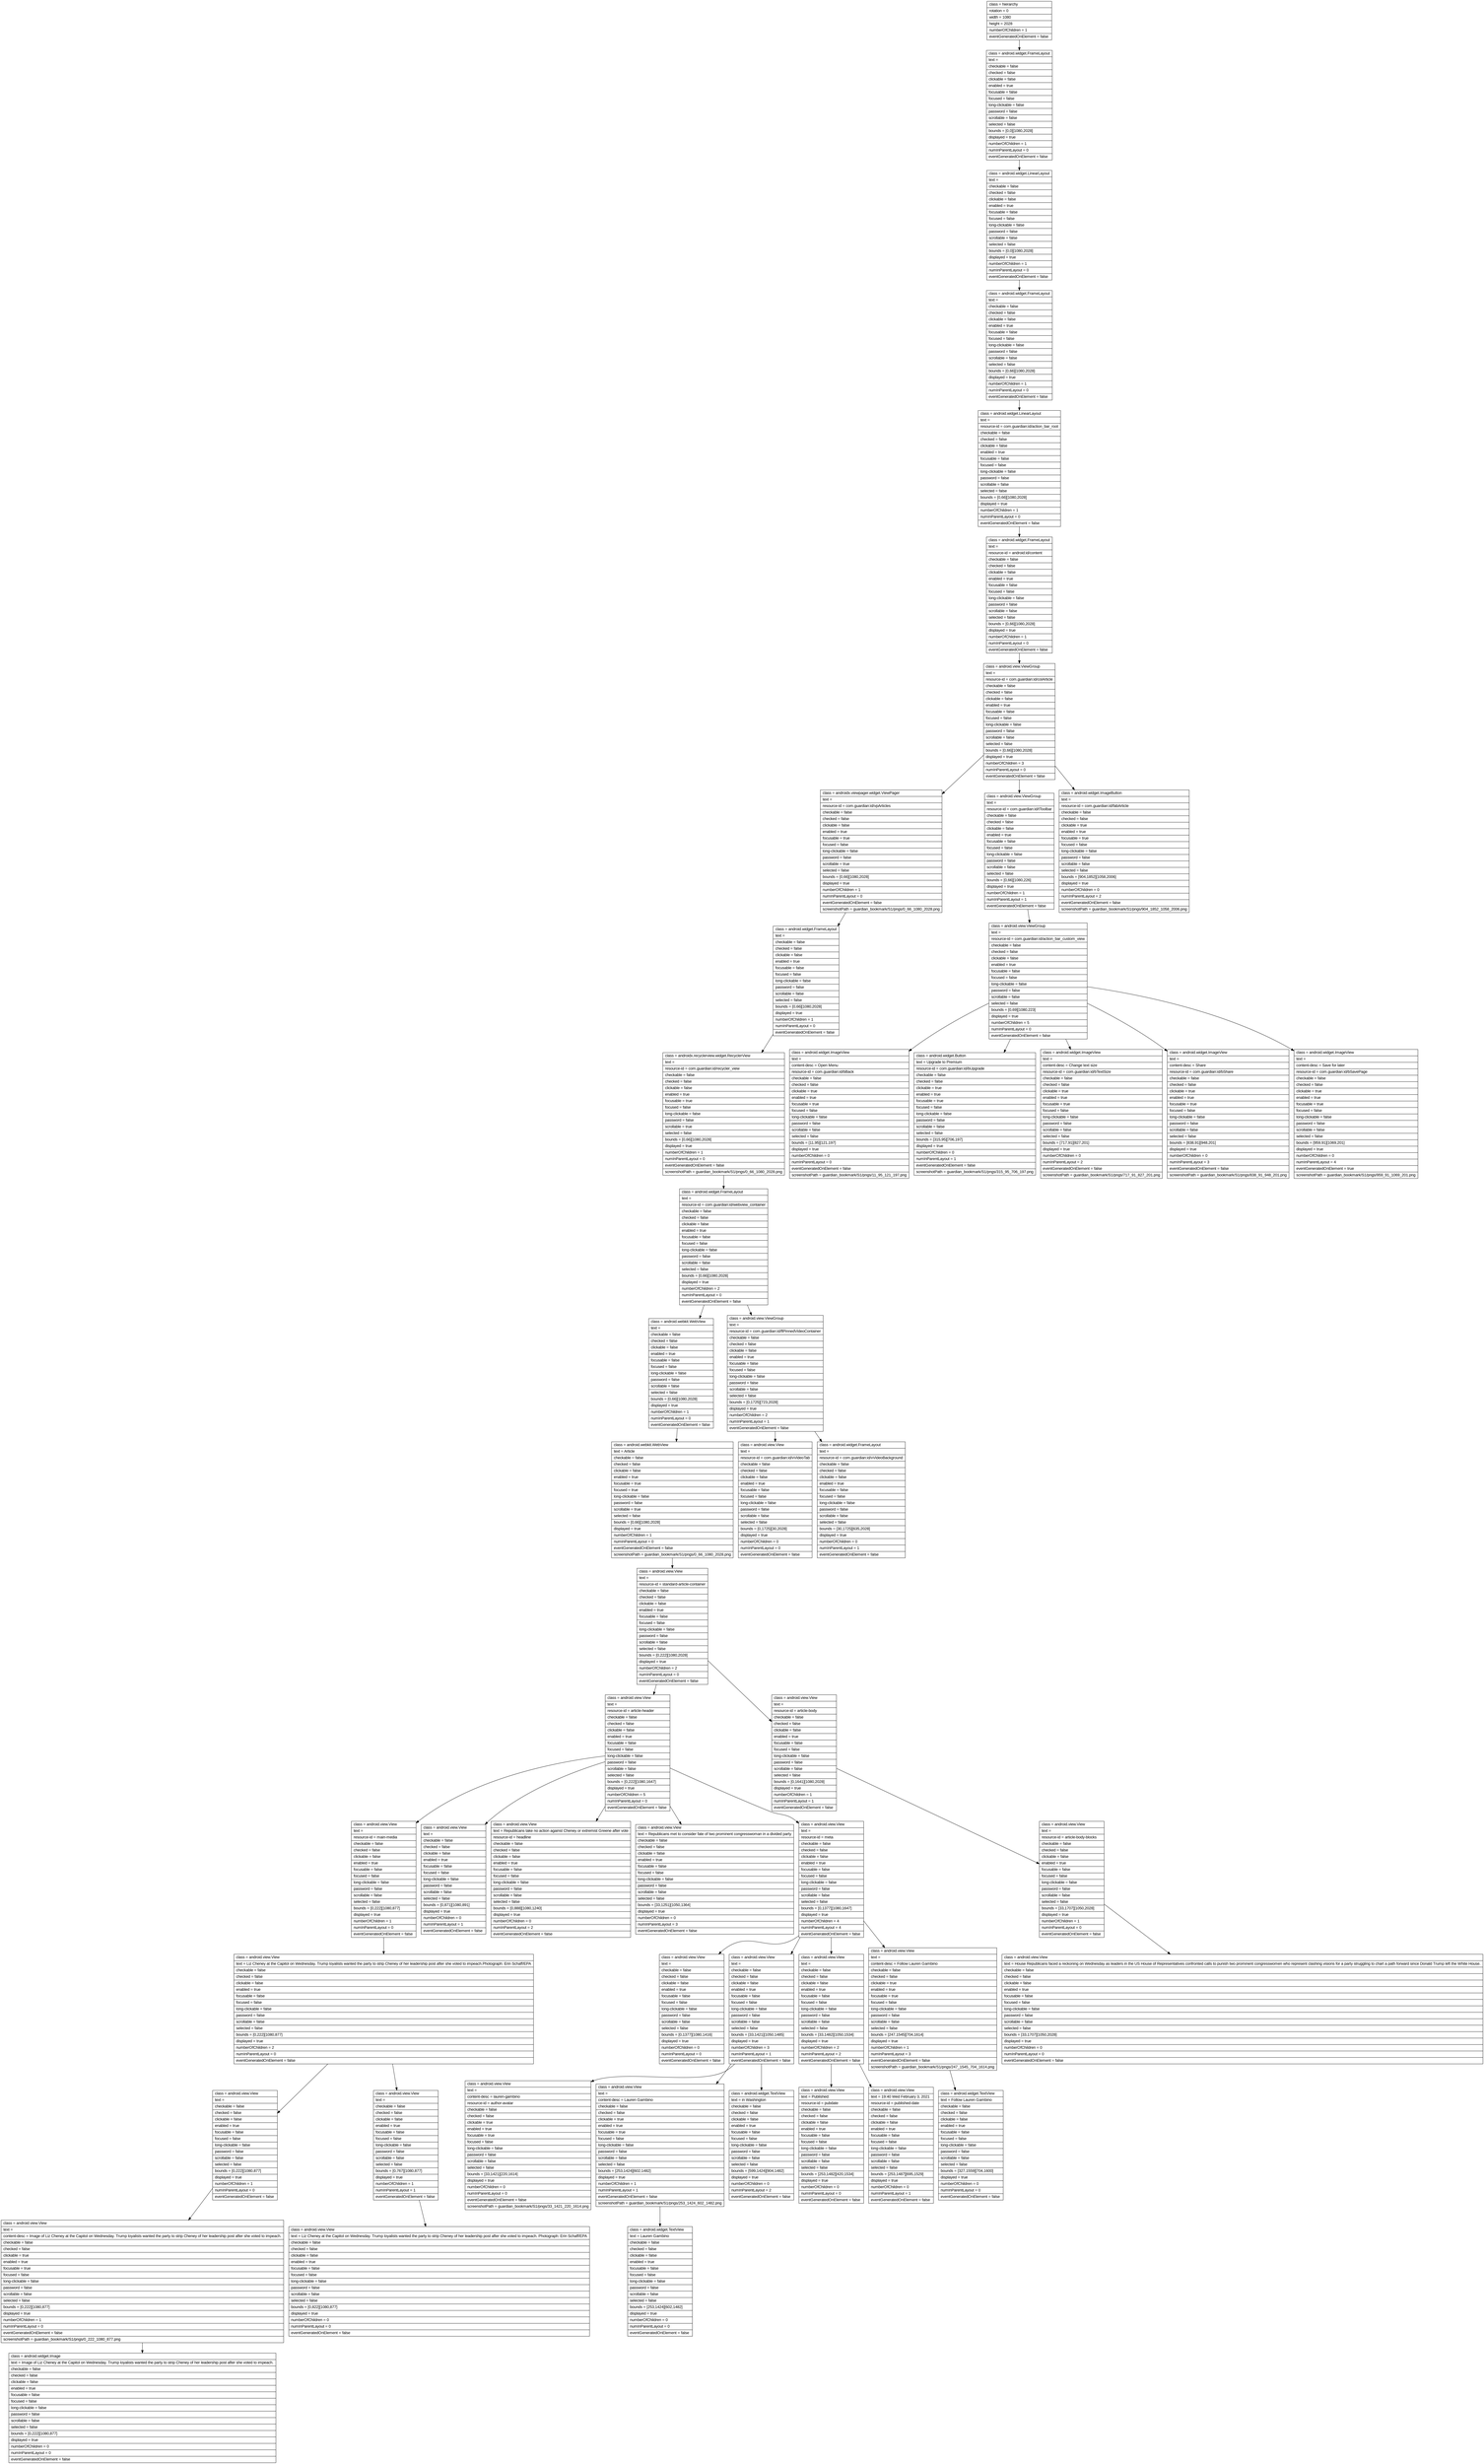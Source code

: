 digraph Layout {

	node [shape=record fontname=Arial];

	0	[label="{class = hierarchy\l|rotation = 0\l|width = 1080\l|height = 2028\l|numberOfChildren = 1\l|eventGeneratedOnElement = false \l}"]
	1	[label="{class = android.widget.FrameLayout\l|text = \l|checkable = false\l|checked = false\l|clickable = false\l|enabled = true\l|focusable = false\l|focused = false\l|long-clickable = false\l|password = false\l|scrollable = false\l|selected = false\l|bounds = [0,0][1080,2028]\l|displayed = true\l|numberOfChildren = 1\l|numInParentLayout = 0\l|eventGeneratedOnElement = false \l}"]
	2	[label="{class = android.widget.LinearLayout\l|text = \l|checkable = false\l|checked = false\l|clickable = false\l|enabled = true\l|focusable = false\l|focused = false\l|long-clickable = false\l|password = false\l|scrollable = false\l|selected = false\l|bounds = [0,0][1080,2028]\l|displayed = true\l|numberOfChildren = 1\l|numInParentLayout = 0\l|eventGeneratedOnElement = false \l}"]
	3	[label="{class = android.widget.FrameLayout\l|text = \l|checkable = false\l|checked = false\l|clickable = false\l|enabled = true\l|focusable = false\l|focused = false\l|long-clickable = false\l|password = false\l|scrollable = false\l|selected = false\l|bounds = [0,66][1080,2028]\l|displayed = true\l|numberOfChildren = 1\l|numInParentLayout = 0\l|eventGeneratedOnElement = false \l}"]
	4	[label="{class = android.widget.LinearLayout\l|text = \l|resource-id = com.guardian:id/action_bar_root\l|checkable = false\l|checked = false\l|clickable = false\l|enabled = true\l|focusable = false\l|focused = false\l|long-clickable = false\l|password = false\l|scrollable = false\l|selected = false\l|bounds = [0,66][1080,2028]\l|displayed = true\l|numberOfChildren = 1\l|numInParentLayout = 0\l|eventGeneratedOnElement = false \l}"]
	5	[label="{class = android.widget.FrameLayout\l|text = \l|resource-id = android:id/content\l|checkable = false\l|checked = false\l|clickable = false\l|enabled = true\l|focusable = false\l|focused = false\l|long-clickable = false\l|password = false\l|scrollable = false\l|selected = false\l|bounds = [0,66][1080,2028]\l|displayed = true\l|numberOfChildren = 1\l|numInParentLayout = 0\l|eventGeneratedOnElement = false \l}"]
	6	[label="{class = android.view.ViewGroup\l|text = \l|resource-id = com.guardian:id/colArticle\l|checkable = false\l|checked = false\l|clickable = false\l|enabled = true\l|focusable = false\l|focused = false\l|long-clickable = false\l|password = false\l|scrollable = false\l|selected = false\l|bounds = [0,66][1080,2028]\l|displayed = true\l|numberOfChildren = 3\l|numInParentLayout = 0\l|eventGeneratedOnElement = false \l}"]
	7	[label="{class = androidx.viewpager.widget.ViewPager\l|text = \l|resource-id = com.guardian:id/vpArticles\l|checkable = false\l|checked = false\l|clickable = false\l|enabled = true\l|focusable = true\l|focused = false\l|long-clickable = false\l|password = false\l|scrollable = true\l|selected = false\l|bounds = [0,66][1080,2028]\l|displayed = true\l|numberOfChildren = 1\l|numInParentLayout = 0\l|eventGeneratedOnElement = false \l|screenshotPath = guardian_bookmark/S1/pngs/0_66_1080_2028.png\l}"]
	8	[label="{class = android.view.ViewGroup\l|text = \l|resource-id = com.guardian:id/tToolbar\l|checkable = false\l|checked = false\l|clickable = false\l|enabled = true\l|focusable = false\l|focused = false\l|long-clickable = false\l|password = false\l|scrollable = false\l|selected = false\l|bounds = [0,66][1080,226]\l|displayed = true\l|numberOfChildren = 1\l|numInParentLayout = 1\l|eventGeneratedOnElement = false \l}"]
	9	[label="{class = android.widget.ImageButton\l|text = \l|resource-id = com.guardian:id/fabArticle\l|checkable = false\l|checked = false\l|clickable = true\l|enabled = true\l|focusable = true\l|focused = false\l|long-clickable = false\l|password = false\l|scrollable = false\l|selected = false\l|bounds = [904,1852][1058,2006]\l|displayed = true\l|numberOfChildren = 0\l|numInParentLayout = 2\l|eventGeneratedOnElement = false \l|screenshotPath = guardian_bookmark/S1/pngs/904_1852_1058_2006.png\l}"]
	10	[label="{class = android.widget.FrameLayout\l|text = \l|checkable = false\l|checked = false\l|clickable = false\l|enabled = true\l|focusable = false\l|focused = false\l|long-clickable = false\l|password = false\l|scrollable = false\l|selected = false\l|bounds = [0,66][1080,2028]\l|displayed = true\l|numberOfChildren = 1\l|numInParentLayout = 0\l|eventGeneratedOnElement = false \l}"]
	11	[label="{class = android.view.ViewGroup\l|text = \l|resource-id = com.guardian:id/action_bar_custom_view\l|checkable = false\l|checked = false\l|clickable = false\l|enabled = true\l|focusable = false\l|focused = false\l|long-clickable = false\l|password = false\l|scrollable = false\l|selected = false\l|bounds = [0,69][1080,223]\l|displayed = true\l|numberOfChildren = 5\l|numInParentLayout = 0\l|eventGeneratedOnElement = false \l}"]
	12	[label="{class = androidx.recyclerview.widget.RecyclerView\l|text = \l|resource-id = com.guardian:id/recycler_view\l|checkable = false\l|checked = false\l|clickable = false\l|enabled = true\l|focusable = true\l|focused = false\l|long-clickable = false\l|password = false\l|scrollable = true\l|selected = false\l|bounds = [0,66][1080,2028]\l|displayed = true\l|numberOfChildren = 1\l|numInParentLayout = 0\l|eventGeneratedOnElement = false \l|screenshotPath = guardian_bookmark/S1/pngs/0_66_1080_2028.png\l}"]
	13	[label="{class = android.widget.ImageView\l|text = \l|content-desc = Open Menu\l|resource-id = com.guardian:id/bBack\l|checkable = false\l|checked = false\l|clickable = true\l|enabled = true\l|focusable = true\l|focused = false\l|long-clickable = false\l|password = false\l|scrollable = false\l|selected = false\l|bounds = [11,95][121,197]\l|displayed = true\l|numberOfChildren = 0\l|numInParentLayout = 0\l|eventGeneratedOnElement = false \l|screenshotPath = guardian_bookmark/S1/pngs/11_95_121_197.png\l}"]
	14	[label="{class = android.widget.Button\l|text = Upgrade to Premium\l|resource-id = com.guardian:id/bUpgrade\l|checkable = false\l|checked = false\l|clickable = true\l|enabled = true\l|focusable = true\l|focused = false\l|long-clickable = false\l|password = false\l|scrollable = false\l|selected = false\l|bounds = [315,95][706,197]\l|displayed = true\l|numberOfChildren = 0\l|numInParentLayout = 1\l|eventGeneratedOnElement = false \l|screenshotPath = guardian_bookmark/S1/pngs/315_95_706_197.png\l}"]
	15	[label="{class = android.widget.ImageView\l|text = \l|content-desc = Change text size\l|resource-id = com.guardian:id/bTextSize\l|checkable = false\l|checked = false\l|clickable = true\l|enabled = true\l|focusable = true\l|focused = false\l|long-clickable = false\l|password = false\l|scrollable = false\l|selected = false\l|bounds = [717,91][827,201]\l|displayed = true\l|numberOfChildren = 0\l|numInParentLayout = 2\l|eventGeneratedOnElement = false \l|screenshotPath = guardian_bookmark/S1/pngs/717_91_827_201.png\l}"]
	16	[label="{class = android.widget.ImageView\l|text = \l|content-desc = Share\l|resource-id = com.guardian:id/bShare\l|checkable = false\l|checked = false\l|clickable = true\l|enabled = true\l|focusable = true\l|focused = false\l|long-clickable = false\l|password = false\l|scrollable = false\l|selected = false\l|bounds = [838,91][948,201]\l|displayed = true\l|numberOfChildren = 0\l|numInParentLayout = 3\l|eventGeneratedOnElement = false \l|screenshotPath = guardian_bookmark/S1/pngs/838_91_948_201.png\l}"]
	17	[label="{class = android.widget.ImageView\l|text = \l|content-desc = Save for later\l|resource-id = com.guardian:id/bSavePage\l|checkable = false\l|checked = false\l|clickable = true\l|enabled = true\l|focusable = true\l|focused = false\l|long-clickable = false\l|password = false\l|scrollable = false\l|selected = false\l|bounds = [959,91][1069,201]\l|displayed = true\l|numberOfChildren = 0\l|numInParentLayout = 4\l|eventGeneratedOnElement = true \l|screenshotPath = guardian_bookmark/S1/pngs/959_91_1069_201.png\l}"]
	18	[label="{class = android.widget.FrameLayout\l|text = \l|resource-id = com.guardian:id/webview_container\l|checkable = false\l|checked = false\l|clickable = false\l|enabled = true\l|focusable = false\l|focused = false\l|long-clickable = false\l|password = false\l|scrollable = false\l|selected = false\l|bounds = [0,66][1080,2028]\l|displayed = true\l|numberOfChildren = 2\l|numInParentLayout = 0\l|eventGeneratedOnElement = false \l}"]
	19	[label="{class = android.webkit.WebView\l|text = \l|checkable = false\l|checked = false\l|clickable = false\l|enabled = true\l|focusable = false\l|focused = false\l|long-clickable = false\l|password = false\l|scrollable = false\l|selected = false\l|bounds = [0,66][1080,2028]\l|displayed = true\l|numberOfChildren = 1\l|numInParentLayout = 0\l|eventGeneratedOnElement = false \l}"]
	20	[label="{class = android.view.ViewGroup\l|text = \l|resource-id = com.guardian:id/flPinnedVideoContainer\l|checkable = false\l|checked = false\l|clickable = false\l|enabled = true\l|focusable = false\l|focused = false\l|long-clickable = false\l|password = false\l|scrollable = false\l|selected = false\l|bounds = [0,1725][723,2028]\l|displayed = true\l|numberOfChildren = 2\l|numInParentLayout = 1\l|eventGeneratedOnElement = false \l}"]
	21	[label="{class = android.webkit.WebView\l|text = Article\l|checkable = false\l|checked = false\l|clickable = false\l|enabled = true\l|focusable = true\l|focused = true\l|long-clickable = false\l|password = false\l|scrollable = true\l|selected = false\l|bounds = [0,66][1080,2028]\l|displayed = true\l|numberOfChildren = 1\l|numInParentLayout = 0\l|eventGeneratedOnElement = false \l|screenshotPath = guardian_bookmark/S1/pngs/0_66_1080_2028.png\l}"]
	22	[label="{class = android.view.View\l|text = \l|resource-id = com.guardian:id/vVideoTab\l|checkable = false\l|checked = false\l|clickable = false\l|enabled = true\l|focusable = false\l|focused = false\l|long-clickable = false\l|password = false\l|scrollable = false\l|selected = false\l|bounds = [0,1725][30,2028]\l|displayed = true\l|numberOfChildren = 0\l|numInParentLayout = 0\l|eventGeneratedOnElement = false \l}"]
	23	[label="{class = android.widget.FrameLayout\l|text = \l|resource-id = com.guardian:id/vVideoBackground\l|checkable = false\l|checked = false\l|clickable = false\l|enabled = true\l|focusable = false\l|focused = false\l|long-clickable = false\l|password = false\l|scrollable = false\l|selected = false\l|bounds = [30,1725][635,2028]\l|displayed = true\l|numberOfChildren = 0\l|numInParentLayout = 1\l|eventGeneratedOnElement = false \l}"]
	24	[label="{class = android.view.View\l|text = \l|resource-id = standard-article-container\l|checkable = false\l|checked = false\l|clickable = false\l|enabled = true\l|focusable = false\l|focused = false\l|long-clickable = false\l|password = false\l|scrollable = false\l|selected = false\l|bounds = [0,222][1080,2028]\l|displayed = true\l|numberOfChildren = 2\l|numInParentLayout = 0\l|eventGeneratedOnElement = false \l}"]
	25	[label="{class = android.view.View\l|text = \l|resource-id = article-header\l|checkable = false\l|checked = false\l|clickable = false\l|enabled = true\l|focusable = false\l|focused = false\l|long-clickable = false\l|password = false\l|scrollable = false\l|selected = false\l|bounds = [0,222][1080,1647]\l|displayed = true\l|numberOfChildren = 5\l|numInParentLayout = 0\l|eventGeneratedOnElement = false \l}"]
	26	[label="{class = android.view.View\l|text = \l|resource-id = article-body\l|checkable = false\l|checked = false\l|clickable = false\l|enabled = true\l|focusable = false\l|focused = false\l|long-clickable = false\l|password = false\l|scrollable = false\l|selected = false\l|bounds = [0,1641][1080,2028]\l|displayed = true\l|numberOfChildren = 1\l|numInParentLayout = 1\l|eventGeneratedOnElement = false \l}"]
	27	[label="{class = android.view.View\l|text = \l|resource-id = main-media\l|checkable = false\l|checked = false\l|clickable = false\l|enabled = true\l|focusable = false\l|focused = false\l|long-clickable = false\l|password = false\l|scrollable = false\l|selected = false\l|bounds = [0,222][1080,877]\l|displayed = true\l|numberOfChildren = 1\l|numInParentLayout = 0\l|eventGeneratedOnElement = false \l}"]
	28	[label="{class = android.view.View\l|text = \l|checkable = false\l|checked = false\l|clickable = false\l|enabled = true\l|focusable = false\l|focused = false\l|long-clickable = false\l|password = false\l|scrollable = false\l|selected = false\l|bounds = [0,871][1080,891]\l|displayed = true\l|numberOfChildren = 0\l|numInParentLayout = 1\l|eventGeneratedOnElement = false \l}"]
	29	[label="{class = android.view.View\l|text = Republicans take no action against Cheney or extremist Greene after vote\l|resource-id = headline\l|checkable = false\l|checked = false\l|clickable = false\l|enabled = true\l|focusable = false\l|focused = false\l|long-clickable = false\l|password = false\l|scrollable = false\l|selected = false\l|bounds = [0,888][1080,1240]\l|displayed = true\l|numberOfChildren = 0\l|numInParentLayout = 2\l|eventGeneratedOnElement = false \l}"]
	30	[label="{class = android.view.View\l|text = Republicans met to consider fate of two prominent congresswoman in a divided party\l|checkable = false\l|checked = false\l|clickable = false\l|enabled = true\l|focusable = false\l|focused = false\l|long-clickable = false\l|password = false\l|scrollable = false\l|selected = false\l|bounds = [33,1251][1050,1364]\l|displayed = true\l|numberOfChildren = 0\l|numInParentLayout = 3\l|eventGeneratedOnElement = false \l}"]
	31	[label="{class = android.view.View\l|text = \l|resource-id = meta\l|checkable = false\l|checked = false\l|clickable = false\l|enabled = true\l|focusable = false\l|focused = false\l|long-clickable = false\l|password = false\l|scrollable = false\l|selected = false\l|bounds = [0,1377][1080,1647]\l|displayed = true\l|numberOfChildren = 4\l|numInParentLayout = 4\l|eventGeneratedOnElement = false \l}"]
	32	[label="{class = android.view.View\l|text = \l|resource-id = article-body-blocks\l|checkable = false\l|checked = false\l|clickable = false\l|enabled = true\l|focusable = false\l|focused = false\l|long-clickable = false\l|password = false\l|scrollable = false\l|selected = false\l|bounds = [33,1707][1050,2028]\l|displayed = true\l|numberOfChildren = 1\l|numInParentLayout = 0\l|eventGeneratedOnElement = false \l}"]
	33	[label="{class = android.view.View\l|text = Liz Cheney at the Capitol on Wednesday. Trump loyalists wanted the party to strip Cheney of her leadership post after she voted to impeach.Photograph: Erin Schaff/EPA\l|checkable = false\l|checked = false\l|clickable = false\l|enabled = true\l|focusable = false\l|focused = false\l|long-clickable = false\l|password = false\l|scrollable = false\l|selected = false\l|bounds = [0,222][1080,877]\l|displayed = true\l|numberOfChildren = 2\l|numInParentLayout = 0\l|eventGeneratedOnElement = false \l}"]
	34	[label="{class = android.view.View\l|text = \l|checkable = false\l|checked = false\l|clickable = false\l|enabled = true\l|focusable = false\l|focused = false\l|long-clickable = false\l|password = false\l|scrollable = false\l|selected = false\l|bounds = [0,1377][1080,1416]\l|displayed = true\l|numberOfChildren = 0\l|numInParentLayout = 0\l|eventGeneratedOnElement = false \l}"]
	35	[label="{class = android.view.View\l|text = \l|checkable = false\l|checked = false\l|clickable = false\l|enabled = true\l|focusable = false\l|focused = false\l|long-clickable = false\l|password = false\l|scrollable = false\l|selected = false\l|bounds = [33,1421][1050,1485]\l|displayed = true\l|numberOfChildren = 3\l|numInParentLayout = 1\l|eventGeneratedOnElement = false \l}"]
	36	[label="{class = android.view.View\l|text = \l|checkable = false\l|checked = false\l|clickable = false\l|enabled = true\l|focusable = false\l|focused = false\l|long-clickable = false\l|password = false\l|scrollable = false\l|selected = false\l|bounds = [33,1482][1050,1534]\l|displayed = true\l|numberOfChildren = 2\l|numInParentLayout = 2\l|eventGeneratedOnElement = false \l}"]
	37	[label="{class = android.view.View\l|text = \l|content-desc = Follow Lauren Gambino\l|checkable = false\l|checked = false\l|clickable = true\l|enabled = true\l|focusable = true\l|focused = false\l|long-clickable = false\l|password = false\l|scrollable = false\l|selected = false\l|bounds = [247,1545][704,1614]\l|displayed = true\l|numberOfChildren = 1\l|numInParentLayout = 3\l|eventGeneratedOnElement = false \l|screenshotPath = guardian_bookmark/S1/pngs/247_1545_704_1614.png\l}"]
	38	[label="{class = android.view.View\l|text = House Republicans faced a reckoning on Wednesday as leaders in the US House of Representatives confronted calls to punish two prominent congresswomen who represent clashing visions for a party struggling to chart a path forward since Donald Trump left the White House.\l|checkable = false\l|checked = false\l|clickable = false\l|enabled = true\l|focusable = false\l|focused = false\l|long-clickable = false\l|password = false\l|scrollable = false\l|selected = false\l|bounds = [33,1707][1050,2028]\l|displayed = true\l|numberOfChildren = 0\l|numInParentLayout = 0\l|eventGeneratedOnElement = false \l}"]
	39	[label="{class = android.view.View\l|text = \l|checkable = false\l|checked = false\l|clickable = false\l|enabled = true\l|focusable = false\l|focused = false\l|long-clickable = false\l|password = false\l|scrollable = false\l|selected = false\l|bounds = [0,222][1080,877]\l|displayed = true\l|numberOfChildren = 1\l|numInParentLayout = 0\l|eventGeneratedOnElement = false \l}"]
	40	[label="{class = android.view.View\l|text = \l|checkable = false\l|checked = false\l|clickable = false\l|enabled = true\l|focusable = false\l|focused = false\l|long-clickable = false\l|password = false\l|scrollable = false\l|selected = false\l|bounds = [0,767][1080,877]\l|displayed = true\l|numberOfChildren = 1\l|numInParentLayout = 1\l|eventGeneratedOnElement = false \l}"]
	41	[label="{class = android.view.View\l|text = \l|content-desc = lauren-gambino\l|resource-id = author-avatar\l|checkable = false\l|checked = false\l|clickable = true\l|enabled = true\l|focusable = true\l|focused = false\l|long-clickable = false\l|password = false\l|scrollable = false\l|selected = false\l|bounds = [33,1421][220,1614]\l|displayed = true\l|numberOfChildren = 0\l|numInParentLayout = 0\l|eventGeneratedOnElement = false \l|screenshotPath = guardian_bookmark/S1/pngs/33_1421_220_1614.png\l}"]
	42	[label="{class = android.view.View\l|text = \l|content-desc = Lauren Gambino\l|checkable = false\l|checked = false\l|clickable = true\l|enabled = true\l|focusable = true\l|focused = false\l|long-clickable = false\l|password = false\l|scrollable = false\l|selected = false\l|bounds = [253,1424][602,1482]\l|displayed = true\l|numberOfChildren = 1\l|numInParentLayout = 1\l|eventGeneratedOnElement = false \l|screenshotPath = guardian_bookmark/S1/pngs/253_1424_602_1482.png\l}"]
	43	[label="{class = android.widget.TextView\l|text =  in Washington\l|checkable = false\l|checked = false\l|clickable = false\l|enabled = true\l|focusable = false\l|focused = false\l|long-clickable = false\l|password = false\l|scrollable = false\l|selected = false\l|bounds = [599,1424][904,1482]\l|displayed = true\l|numberOfChildren = 0\l|numInParentLayout = 2\l|eventGeneratedOnElement = false \l}"]
	44	[label="{class = android.view.View\l|text = Published:\l|resource-id = pubdate\l|checkable = false\l|checked = false\l|clickable = false\l|enabled = true\l|focusable = false\l|focused = false\l|long-clickable = false\l|password = false\l|scrollable = false\l|selected = false\l|bounds = [253,1482][420,1534]\l|displayed = true\l|numberOfChildren = 0\l|numInParentLayout = 0\l|eventGeneratedOnElement = false \l}"]
	45	[label="{class = android.view.View\l|text = 19:40 Wed February 3, 2021\l|resource-id = published-date\l|checkable = false\l|checked = false\l|clickable = false\l|enabled = true\l|focusable = false\l|focused = false\l|long-clickable = false\l|password = false\l|scrollable = false\l|selected = false\l|bounds = [253,1487][695,1529]\l|displayed = true\l|numberOfChildren = 0\l|numInParentLayout = 1\l|eventGeneratedOnElement = false \l}"]
	46	[label="{class = android.widget.TextView\l|text = Follow Lauren Gambino\l|checkable = false\l|checked = false\l|clickable = false\l|enabled = true\l|focusable = false\l|focused = false\l|long-clickable = false\l|password = false\l|scrollable = false\l|selected = false\l|bounds = [327,1559][704,1600]\l|displayed = true\l|numberOfChildren = 0\l|numInParentLayout = 0\l|eventGeneratedOnElement = false \l}"]
	47	[label="{class = android.view.View\l|text = \l|content-desc = Image of Liz Cheney at the Capitol on Wednesday. Trump loyalists wanted the party to strip Cheney of her leadership post after she voted to impeach.\l|checkable = false\l|checked = false\l|clickable = true\l|enabled = true\l|focusable = true\l|focused = false\l|long-clickable = false\l|password = false\l|scrollable = false\l|selected = false\l|bounds = [0,222][1080,877]\l|displayed = true\l|numberOfChildren = 1\l|numInParentLayout = 0\l|eventGeneratedOnElement = false \l|screenshotPath = guardian_bookmark/S1/pngs/0_222_1080_877.png\l}"]
	48	[label="{class = android.view.View\l|text = Liz Cheney at the Capitol on Wednesday. Trump loyalists wanted the party to strip Cheney of her leadership post after she voted to impeach. Photograph: Erin Schaff/EPA\l|checkable = false\l|checked = false\l|clickable = false\l|enabled = true\l|focusable = false\l|focused = false\l|long-clickable = false\l|password = false\l|scrollable = false\l|selected = false\l|bounds = [0,822][1080,877]\l|displayed = true\l|numberOfChildren = 0\l|numInParentLayout = 0\l|eventGeneratedOnElement = false \l}"]
	49	[label="{class = android.widget.TextView\l|text = Lauren Gambino\l|checkable = false\l|checked = false\l|clickable = false\l|enabled = true\l|focusable = false\l|focused = false\l|long-clickable = false\l|password = false\l|scrollable = false\l|selected = false\l|bounds = [253,1424][602,1482]\l|displayed = true\l|numberOfChildren = 0\l|numInParentLayout = 0\l|eventGeneratedOnElement = false \l}"]
	50	[label="{class = android.widget.Image\l|text = Image of Liz Cheney at the Capitol on Wednesday. Trump loyalists wanted the party to strip Cheney of her leadership post after she voted to impeach.\l|checkable = false\l|checked = false\l|clickable = false\l|enabled = true\l|focusable = false\l|focused = false\l|long-clickable = false\l|password = false\l|scrollable = false\l|selected = false\l|bounds = [0,222][1080,877]\l|displayed = true\l|numberOfChildren = 0\l|numInParentLayout = 0\l|eventGeneratedOnElement = false \l}"]


	0 -> 1
	1 -> 2
	2 -> 3
	3 -> 4
	4 -> 5
	5 -> 6
	6 -> 7
	6 -> 8
	6 -> 9
	7 -> 10
	8 -> 11
	10 -> 12
	11 -> 13
	11 -> 14
	11 -> 15
	11 -> 16
	11 -> 17
	12 -> 18
	18 -> 19
	18 -> 20
	19 -> 21
	20 -> 22
	20 -> 23
	21 -> 24
	24 -> 25
	24 -> 26
	25 -> 27
	25 -> 28
	25 -> 29
	25 -> 30
	25 -> 31
	26 -> 32
	27 -> 33
	31 -> 34
	31 -> 35
	31 -> 36
	31 -> 37
	32 -> 38
	33 -> 39
	33 -> 40
	35 -> 41
	35 -> 42
	35 -> 43
	36 -> 44
	36 -> 45
	37 -> 46
	39 -> 47
	40 -> 48
	42 -> 49
	47 -> 50


}